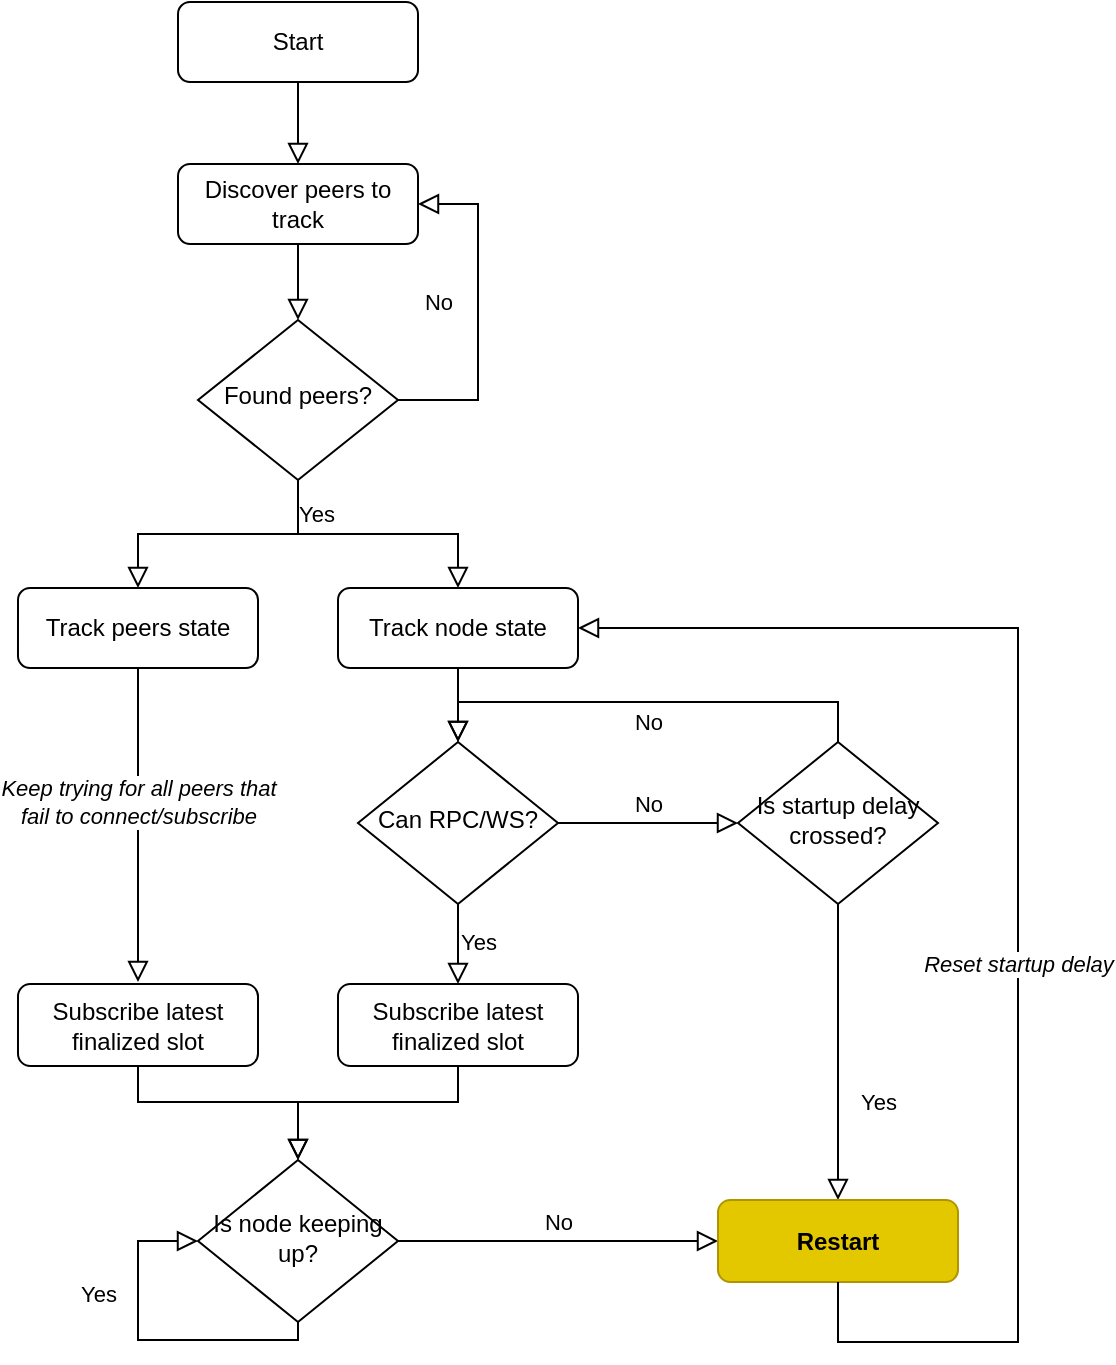 <mxfile pages="2">
    <diagram id="C5RBs43oDa-KdzZeNtuy" name="Main">
        <mxGraphModel dx="812" dy="1190" grid="1" gridSize="10" guides="1" tooltips="1" connect="1" arrows="1" fold="1" page="1" pageScale="1" pageWidth="827" pageHeight="1169" background="none" math="0" shadow="0">
            <root>
                <mxCell id="WIyWlLk6GJQsqaUBKTNV-0"/>
                <mxCell id="WIyWlLk6GJQsqaUBKTNV-1" parent="WIyWlLk6GJQsqaUBKTNV-0"/>
                <mxCell id="WIyWlLk6GJQsqaUBKTNV-2" value="" style="rounded=0;html=1;jettySize=auto;orthogonalLoop=1;fontSize=11;endArrow=block;endFill=0;endSize=8;strokeWidth=1;shadow=0;labelBackgroundColor=none;edgeStyle=orthogonalEdgeStyle;entryX=0.5;entryY=0;entryDx=0;entryDy=0;" parent="WIyWlLk6GJQsqaUBKTNV-1" source="WIyWlLk6GJQsqaUBKTNV-3" target="fMeVk2godiWAT-2JcNMw-3" edge="1">
                    <mxGeometry relative="1" as="geometry"/>
                </mxCell>
                <mxCell id="WIyWlLk6GJQsqaUBKTNV-3" value="Start" style="rounded=1;whiteSpace=wrap;html=1;fontSize=12;glass=0;strokeWidth=1;shadow=0;" parent="WIyWlLk6GJQsqaUBKTNV-1" vertex="1">
                    <mxGeometry x="120" y="40" width="120" height="40" as="geometry"/>
                </mxCell>
                <mxCell id="WIyWlLk6GJQsqaUBKTNV-4" value="" style="rounded=0;html=1;jettySize=auto;orthogonalLoop=1;fontSize=11;endArrow=block;endFill=0;endSize=8;strokeWidth=1;shadow=0;labelBackgroundColor=none;edgeStyle=orthogonalEdgeStyle;entryX=0.5;entryY=0;entryDx=0;entryDy=0;" parent="WIyWlLk6GJQsqaUBKTNV-1" source="WIyWlLk6GJQsqaUBKTNV-6" target="fMeVk2godiWAT-2JcNMw-4" edge="1">
                    <mxGeometry x="-0.463" y="10" relative="1" as="geometry">
                        <mxPoint as="offset"/>
                    </mxGeometry>
                </mxCell>
                <mxCell id="WIyWlLk6GJQsqaUBKTNV-5" value="No" style="edgeStyle=orthogonalEdgeStyle;rounded=0;html=1;jettySize=auto;orthogonalLoop=1;fontSize=11;endArrow=block;endFill=0;endSize=8;strokeWidth=1;shadow=0;labelBackgroundColor=none;exitX=1;exitY=0.5;exitDx=0;exitDy=0;" parent="WIyWlLk6GJQsqaUBKTNV-1" source="WIyWlLk6GJQsqaUBKTNV-6" edge="1">
                    <mxGeometry x="0.059" y="20" relative="1" as="geometry">
                        <mxPoint as="offset"/>
                        <mxPoint x="240" y="141" as="targetPoint"/>
                        <Array as="points">
                            <mxPoint x="270" y="239"/>
                            <mxPoint x="270" y="141"/>
                        </Array>
                    </mxGeometry>
                </mxCell>
                <mxCell id="WIyWlLk6GJQsqaUBKTNV-6" value="Found peers?" style="rhombus;whiteSpace=wrap;html=1;shadow=0;fontFamily=Helvetica;fontSize=12;align=center;strokeWidth=1;spacing=6;spacingTop=-4;" parent="WIyWlLk6GJQsqaUBKTNV-1" vertex="1">
                    <mxGeometry x="130" y="199" width="100" height="80" as="geometry"/>
                </mxCell>
                <mxCell id="WIyWlLk6GJQsqaUBKTNV-8" value="Yes" style="rounded=0;html=1;jettySize=auto;orthogonalLoop=1;fontSize=11;endArrow=block;endFill=0;endSize=8;strokeWidth=1;shadow=0;labelBackgroundColor=none;edgeStyle=orthogonalEdgeStyle;entryX=0;entryY=0.5;entryDx=0;entryDy=0;exitX=0.5;exitY=1;exitDx=0;exitDy=0;" parent="WIyWlLk6GJQsqaUBKTNV-1" source="WIyWlLk6GJQsqaUBKTNV-10" target="WIyWlLk6GJQsqaUBKTNV-10" edge="1">
                    <mxGeometry x="0.333" y="20" relative="1" as="geometry">
                        <mxPoint as="offset"/>
                        <Array as="points">
                            <mxPoint x="180" y="709"/>
                            <mxPoint x="100" y="709"/>
                            <mxPoint x="100" y="660"/>
                        </Array>
                    </mxGeometry>
                </mxCell>
                <mxCell id="WIyWlLk6GJQsqaUBKTNV-9" value="No" style="edgeStyle=orthogonalEdgeStyle;rounded=0;html=1;jettySize=auto;orthogonalLoop=1;fontSize=11;endArrow=block;endFill=0;endSize=8;strokeWidth=1;shadow=0;labelBackgroundColor=none;entryX=0;entryY=0.5;entryDx=0;entryDy=0;" parent="WIyWlLk6GJQsqaUBKTNV-1" source="WIyWlLk6GJQsqaUBKTNV-10" target="fMeVk2godiWAT-2JcNMw-15" edge="1">
                    <mxGeometry y="10" relative="1" as="geometry">
                        <mxPoint as="offset"/>
                        <mxPoint x="240" y="646.5" as="targetPoint"/>
                    </mxGeometry>
                </mxCell>
                <mxCell id="WIyWlLk6GJQsqaUBKTNV-10" value="Is node keeping up?" style="rhombus;whiteSpace=wrap;html=1;shadow=0;fontFamily=Helvetica;fontSize=12;align=center;strokeWidth=1;spacing=6;spacingTop=-4;" parent="WIyWlLk6GJQsqaUBKTNV-1" vertex="1">
                    <mxGeometry x="130" y="619" width="100" height="81" as="geometry"/>
                </mxCell>
                <mxCell id="WIyWlLk6GJQsqaUBKTNV-11" value="Subscribe latest finalized slot" style="rounded=1;whiteSpace=wrap;html=1;fontSize=12;glass=0;strokeWidth=1;shadow=0;" parent="WIyWlLk6GJQsqaUBKTNV-1" vertex="1">
                    <mxGeometry x="200" y="531" width="120" height="41" as="geometry"/>
                </mxCell>
                <mxCell id="fMeVk2godiWAT-2JcNMw-2" value="" style="rounded=0;html=1;jettySize=auto;orthogonalLoop=1;fontSize=11;endArrow=block;endFill=0;endSize=8;strokeWidth=1;shadow=0;labelBackgroundColor=none;edgeStyle=orthogonalEdgeStyle;entryX=0.5;entryY=0;entryDx=0;entryDy=0;exitX=0.5;exitY=1;exitDx=0;exitDy=0;" parent="WIyWlLk6GJQsqaUBKTNV-1" source="fMeVk2godiWAT-2JcNMw-3" target="WIyWlLk6GJQsqaUBKTNV-6" edge="1">
                    <mxGeometry relative="1" as="geometry">
                        <mxPoint x="199" y="140" as="targetPoint"/>
                        <Array as="points"/>
                    </mxGeometry>
                </mxCell>
                <mxCell id="fMeVk2godiWAT-2JcNMw-3" value="Discover peers to track" style="rounded=1;whiteSpace=wrap;html=1;fontSize=12;glass=0;strokeWidth=1;shadow=0;" parent="WIyWlLk6GJQsqaUBKTNV-1" vertex="1">
                    <mxGeometry x="120" y="121" width="120" height="40" as="geometry"/>
                </mxCell>
                <mxCell id="fMeVk2godiWAT-2JcNMw-4" value="Track peers state" style="rounded=1;whiteSpace=wrap;html=1;fontSize=12;glass=0;strokeWidth=1;shadow=0;" parent="WIyWlLk6GJQsqaUBKTNV-1" vertex="1">
                    <mxGeometry x="40" y="333" width="120" height="40" as="geometry"/>
                </mxCell>
                <mxCell id="fMeVk2godiWAT-2JcNMw-5" value="Track node state" style="rounded=1;whiteSpace=wrap;html=1;fontSize=12;glass=0;strokeWidth=1;shadow=0;" parent="WIyWlLk6GJQsqaUBKTNV-1" vertex="1">
                    <mxGeometry x="200" y="333" width="120" height="40" as="geometry"/>
                </mxCell>
                <mxCell id="fMeVk2godiWAT-2JcNMw-6" value="Yes" style="rounded=0;html=1;jettySize=auto;orthogonalLoop=1;fontSize=11;endArrow=block;endFill=0;endSize=8;strokeWidth=1;shadow=0;labelBackgroundColor=none;edgeStyle=orthogonalEdgeStyle;exitX=0.5;exitY=1;exitDx=0;exitDy=0;" parent="WIyWlLk6GJQsqaUBKTNV-1" source="WIyWlLk6GJQsqaUBKTNV-6" target="fMeVk2godiWAT-2JcNMw-5" edge="1">
                    <mxGeometry x="-0.463" y="10" relative="1" as="geometry">
                        <mxPoint as="offset"/>
                        <mxPoint x="190" y="289" as="sourcePoint"/>
                        <mxPoint x="110" y="330" as="targetPoint"/>
                    </mxGeometry>
                </mxCell>
                <mxCell id="fMeVk2godiWAT-2JcNMw-8" value="Yes" style="rounded=0;html=1;jettySize=auto;orthogonalLoop=1;fontSize=11;endArrow=block;endFill=0;endSize=8;strokeWidth=1;shadow=0;labelBackgroundColor=none;edgeStyle=orthogonalEdgeStyle;entryX=0.5;entryY=0;entryDx=0;entryDy=0;" parent="WIyWlLk6GJQsqaUBKTNV-1" source="fMeVk2godiWAT-2JcNMw-10" target="WIyWlLk6GJQsqaUBKTNV-11" edge="1">
                    <mxGeometry x="-0.05" y="10" relative="1" as="geometry">
                        <mxPoint as="offset"/>
                        <mxPoint x="260" y="540" as="targetPoint"/>
                        <Array as="points"/>
                    </mxGeometry>
                </mxCell>
                <mxCell id="fMeVk2godiWAT-2JcNMw-9" value="No" style="edgeStyle=orthogonalEdgeStyle;rounded=0;html=1;jettySize=auto;orthogonalLoop=1;fontSize=11;endArrow=block;endFill=0;endSize=8;strokeWidth=1;shadow=0;labelBackgroundColor=none;entryX=0;entryY=0.5;entryDx=0;entryDy=0;" parent="WIyWlLk6GJQsqaUBKTNV-1" source="fMeVk2godiWAT-2JcNMw-10" target="fMeVk2godiWAT-2JcNMw-13" edge="1">
                    <mxGeometry y="10" relative="1" as="geometry">
                        <mxPoint as="offset"/>
                        <mxPoint x="360" y="441" as="targetPoint"/>
                    </mxGeometry>
                </mxCell>
                <mxCell id="fMeVk2godiWAT-2JcNMw-10" value="Can RPC/WS?" style="rhombus;whiteSpace=wrap;html=1;shadow=0;fontFamily=Helvetica;fontSize=12;align=center;strokeWidth=1;spacing=6;spacingTop=-4;" parent="WIyWlLk6GJQsqaUBKTNV-1" vertex="1">
                    <mxGeometry x="210" y="410" width="100" height="81" as="geometry"/>
                </mxCell>
                <mxCell id="fMeVk2godiWAT-2JcNMw-11" value="Yes" style="rounded=0;html=1;jettySize=auto;orthogonalLoop=1;fontSize=11;endArrow=block;endFill=0;endSize=8;strokeWidth=1;shadow=0;labelBackgroundColor=none;edgeStyle=orthogonalEdgeStyle;exitX=0.5;exitY=1;exitDx=0;exitDy=0;entryX=0.5;entryY=0;entryDx=0;entryDy=0;" parent="WIyWlLk6GJQsqaUBKTNV-1" source="fMeVk2godiWAT-2JcNMw-13" target="fMeVk2godiWAT-2JcNMw-15" edge="1">
                    <mxGeometry x="0.333" y="20" relative="1" as="geometry">
                        <mxPoint as="offset"/>
                        <mxPoint x="380" y="540" as="targetPoint"/>
                    </mxGeometry>
                </mxCell>
                <mxCell id="fMeVk2godiWAT-2JcNMw-12" value="No" style="edgeStyle=orthogonalEdgeStyle;rounded=0;html=1;jettySize=auto;orthogonalLoop=1;fontSize=11;endArrow=block;endFill=0;endSize=8;strokeWidth=1;shadow=0;labelBackgroundColor=none;entryX=0.5;entryY=0;entryDx=0;entryDy=0;exitX=0.5;exitY=0;exitDx=0;exitDy=0;" parent="WIyWlLk6GJQsqaUBKTNV-1" source="fMeVk2godiWAT-2JcNMw-13" target="fMeVk2godiWAT-2JcNMw-10" edge="1">
                    <mxGeometry y="10" relative="1" as="geometry">
                        <mxPoint as="offset"/>
                        <mxPoint x="510" y="440.5" as="targetPoint"/>
                        <Array as="points">
                            <mxPoint x="450" y="390"/>
                            <mxPoint x="260" y="390"/>
                        </Array>
                    </mxGeometry>
                </mxCell>
                <mxCell id="fMeVk2godiWAT-2JcNMw-13" value="Is startup delay crossed?" style="rhombus;whiteSpace=wrap;html=1;shadow=0;fontFamily=Helvetica;fontSize=12;align=center;strokeWidth=1;spacing=6;spacingTop=-4;" parent="WIyWlLk6GJQsqaUBKTNV-1" vertex="1">
                    <mxGeometry x="400" y="410" width="100" height="81" as="geometry"/>
                </mxCell>
                <mxCell id="fMeVk2godiWAT-2JcNMw-14" value="" style="rounded=0;html=1;jettySize=auto;orthogonalLoop=1;fontSize=11;endArrow=block;endFill=0;endSize=8;strokeWidth=1;shadow=0;labelBackgroundColor=none;edgeStyle=orthogonalEdgeStyle;exitX=0.5;exitY=1;exitDx=0;exitDy=0;entryX=0.5;entryY=0;entryDx=0;entryDy=0;" parent="WIyWlLk6GJQsqaUBKTNV-1" source="fMeVk2godiWAT-2JcNMw-5" target="fMeVk2godiWAT-2JcNMw-10" edge="1">
                    <mxGeometry x="0.333" y="20" relative="1" as="geometry">
                        <mxPoint as="offset"/>
                        <mxPoint x="270" y="550" as="targetPoint"/>
                        <mxPoint x="270" y="491" as="sourcePoint"/>
                    </mxGeometry>
                </mxCell>
                <mxCell id="fMeVk2godiWAT-2JcNMw-15" value="&lt;b&gt;Restart&lt;/b&gt;" style="rounded=1;whiteSpace=wrap;html=1;fontSize=12;glass=0;strokeWidth=1;shadow=0;fillColor=#e3c800;fontColor=#000000;strokeColor=#B09500;" parent="WIyWlLk6GJQsqaUBKTNV-1" vertex="1">
                    <mxGeometry x="390" y="639" width="120" height="41" as="geometry"/>
                </mxCell>
                <mxCell id="fMeVk2godiWAT-2JcNMw-19" style="edgeStyle=orthogonalEdgeStyle;rounded=0;orthogonalLoop=1;jettySize=auto;html=1;exitX=0.5;exitY=1;exitDx=0;exitDy=0;entryX=0.5;entryY=0;entryDx=0;entryDy=0;endSize=8;endArrow=block;endFill=0;" parent="WIyWlLk6GJQsqaUBKTNV-1" source="fMeVk2godiWAT-2JcNMw-16" target="WIyWlLk6GJQsqaUBKTNV-10" edge="1">
                    <mxGeometry relative="1" as="geometry">
                        <Array as="points">
                            <mxPoint x="100" y="590"/>
                            <mxPoint x="180" y="590"/>
                        </Array>
                    </mxGeometry>
                </mxCell>
                <mxCell id="fMeVk2godiWAT-2JcNMw-16" value="Subscribe latest finalized slot" style="rounded=1;whiteSpace=wrap;html=1;fontSize=12;glass=0;strokeWidth=1;shadow=0;" parent="WIyWlLk6GJQsqaUBKTNV-1" vertex="1">
                    <mxGeometry x="40" y="531" width="120" height="41" as="geometry"/>
                </mxCell>
                <mxCell id="fMeVk2godiWAT-2JcNMw-17" value="" style="rounded=0;html=1;jettySize=auto;orthogonalLoop=1;fontSize=11;endArrow=block;endFill=0;endSize=8;strokeWidth=1;shadow=0;labelBackgroundColor=none;edgeStyle=orthogonalEdgeStyle;exitX=0.5;exitY=1;exitDx=0;exitDy=0;" parent="WIyWlLk6GJQsqaUBKTNV-1" source="fMeVk2godiWAT-2JcNMw-4" edge="1">
                    <mxGeometry relative="1" as="geometry">
                        <mxPoint x="100" y="530" as="targetPoint"/>
                        <mxPoint x="190" y="131" as="sourcePoint"/>
                        <Array as="points">
                            <mxPoint x="100" y="460"/>
                            <mxPoint x="100" y="460"/>
                        </Array>
                    </mxGeometry>
                </mxCell>
                <mxCell id="fMeVk2godiWAT-2JcNMw-23" value="&lt;i&gt;Keep trying for all peers that&lt;br&gt;fail to connect/subscribe&lt;/i&gt;" style="edgeLabel;html=1;align=center;verticalAlign=middle;resizable=0;points=[];" parent="fMeVk2godiWAT-2JcNMw-17" vertex="1" connectable="0">
                    <mxGeometry x="-0.151" relative="1" as="geometry">
                        <mxPoint as="offset"/>
                    </mxGeometry>
                </mxCell>
                <mxCell id="fMeVk2godiWAT-2JcNMw-20" style="edgeStyle=orthogonalEdgeStyle;rounded=0;orthogonalLoop=1;jettySize=auto;html=1;exitX=0.5;exitY=1;exitDx=0;exitDy=0;entryX=0.5;entryY=0;entryDx=0;entryDy=0;endSize=8;endArrow=block;endFill=0;" parent="WIyWlLk6GJQsqaUBKTNV-1" source="WIyWlLk6GJQsqaUBKTNV-11" target="WIyWlLk6GJQsqaUBKTNV-10" edge="1">
                    <mxGeometry relative="1" as="geometry">
                        <mxPoint x="110" y="582" as="sourcePoint"/>
                        <mxPoint x="210" y="620" as="targetPoint"/>
                        <Array as="points">
                            <mxPoint x="260" y="590"/>
                            <mxPoint x="180" y="590"/>
                        </Array>
                    </mxGeometry>
                </mxCell>
                <mxCell id="fMeVk2godiWAT-2JcNMw-21" value="" style="endArrow=block;html=1;rounded=0;exitX=0.5;exitY=1;exitDx=0;exitDy=0;entryX=1;entryY=0.5;entryDx=0;entryDy=0;endFill=0;startSize=6;endSize=8;" parent="WIyWlLk6GJQsqaUBKTNV-1" source="fMeVk2godiWAT-2JcNMw-15" target="fMeVk2godiWAT-2JcNMw-5" edge="1">
                    <mxGeometry width="50" height="50" relative="1" as="geometry">
                        <mxPoint x="350" y="610" as="sourcePoint"/>
                        <mxPoint x="400" y="560" as="targetPoint"/>
                        <Array as="points">
                            <mxPoint x="450" y="710"/>
                            <mxPoint x="540" y="710"/>
                            <mxPoint x="540" y="353"/>
                        </Array>
                    </mxGeometry>
                </mxCell>
                <mxCell id="fMeVk2godiWAT-2JcNMw-22" value="&lt;i&gt;Reset startup delay&lt;/i&gt;" style="edgeLabel;html=1;align=center;verticalAlign=middle;resizable=0;points=[];" parent="fMeVk2godiWAT-2JcNMw-21" vertex="1" connectable="0">
                    <mxGeometry x="-0.113" relative="1" as="geometry">
                        <mxPoint as="offset"/>
                    </mxGeometry>
                </mxCell>
            </root>
        </mxGraphModel>
    </diagram>
    <diagram name="Healthz" id="QwPcyN4C7zsSGXoC4Oey">
        <mxGraphModel dx="812" dy="1190" grid="1" gridSize="10" guides="1" tooltips="1" connect="1" arrows="1" fold="1" page="1" pageScale="1" pageWidth="827" pageHeight="1169" math="0" shadow="0">
            <root>
                <mxCell id="smcJy94zDKzggMPAzlKb-0"/>
                <mxCell id="smcJy94zDKzggMPAzlKb-1" parent="smcJy94zDKzggMPAzlKb-0"/>
                <mxCell id="smcJy94zDKzggMPAzlKb-3" value="Start" style="rounded=1;whiteSpace=wrap;html=1;fontSize=12;glass=0;strokeWidth=1;shadow=0;" parent="smcJy94zDKzggMPAzlKb-1" vertex="1">
                    <mxGeometry x="120" y="40" width="120" height="40" as="geometry"/>
                </mxCell>
                <mxCell id="smcJy94zDKzggMPAzlKb-4" value="" style="rounded=0;html=1;jettySize=auto;orthogonalLoop=1;fontSize=11;endArrow=block;endFill=0;endSize=8;strokeWidth=1;shadow=0;labelBackgroundColor=none;edgeStyle=orthogonalEdgeStyle;entryX=0.5;entryY=0;entryDx=0;entryDy=0;" parent="smcJy94zDKzggMPAzlKb-1" source="smcJy94zDKzggMPAzlKb-6" target="smcJy94zDKzggMPAzlKb-13" edge="1">
                    <mxGeometry x="-0.463" y="10" relative="1" as="geometry">
                        <mxPoint as="offset"/>
                    </mxGeometry>
                </mxCell>
                <mxCell id="smcJy94zDKzggMPAzlKb-5" value="No" style="edgeStyle=orthogonalEdgeStyle;rounded=0;html=1;jettySize=auto;orthogonalLoop=1;fontSize=11;endArrow=block;endFill=0;endSize=8;strokeWidth=1;shadow=0;labelBackgroundColor=none;exitX=1;exitY=0.5;exitDx=0;exitDy=0;" parent="smcJy94zDKzggMPAzlKb-1" source="smcJy94zDKzggMPAzlKb-6" edge="1">
                    <mxGeometry x="0.059" y="20" relative="1" as="geometry">
                        <mxPoint as="offset"/>
                        <mxPoint x="240" y="141" as="targetPoint"/>
                        <Array as="points">
                            <mxPoint x="270" y="239"/>
                            <mxPoint x="270" y="141"/>
                        </Array>
                    </mxGeometry>
                </mxCell>
                <mxCell id="smcJy94zDKzggMPAzlKb-6" value="Found peers?" style="rhombus;whiteSpace=wrap;html=1;shadow=0;fontFamily=Helvetica;fontSize=12;align=center;strokeWidth=1;spacing=6;spacingTop=-4;" parent="smcJy94zDKzggMPAzlKb-1" vertex="1">
                    <mxGeometry x="130" y="199" width="100" height="80" as="geometry"/>
                </mxCell>
                <mxCell id="smcJy94zDKzggMPAzlKb-7" value="Yes" style="rounded=0;html=1;jettySize=auto;orthogonalLoop=1;fontSize=11;endArrow=block;endFill=0;endSize=8;strokeWidth=1;shadow=0;labelBackgroundColor=none;edgeStyle=orthogonalEdgeStyle;entryX=0;entryY=0.5;entryDx=0;entryDy=0;exitX=0.5;exitY=1;exitDx=0;exitDy=0;" parent="smcJy94zDKzggMPAzlKb-1" source="smcJy94zDKzggMPAzlKb-9" target="smcJy94zDKzggMPAzlKb-9" edge="1">
                    <mxGeometry x="-0.79" y="-20" relative="1" as="geometry">
                        <mxPoint x="20" y="20" as="offset"/>
                        <Array as="points">
                            <mxPoint x="180" y="720"/>
                            <mxPoint x="100" y="720"/>
                            <mxPoint x="100" y="660"/>
                        </Array>
                    </mxGeometry>
                </mxCell>
                <mxCell id="smcJy94zDKzggMPAzlKb-8" value="No" style="edgeStyle=orthogonalEdgeStyle;rounded=0;html=1;jettySize=auto;orthogonalLoop=1;fontSize=11;endArrow=block;endFill=0;endSize=8;strokeWidth=1;shadow=0;labelBackgroundColor=none;entryX=0;entryY=0.5;entryDx=0;entryDy=0;" parent="smcJy94zDKzggMPAzlKb-1" source="smcJy94zDKzggMPAzlKb-9" target="smcJy94zDKzggMPAzlKb-23" edge="1">
                    <mxGeometry x="-0.07" y="20" relative="1" as="geometry">
                        <mxPoint y="1" as="offset"/>
                        <mxPoint x="240" y="646.5" as="targetPoint"/>
                    </mxGeometry>
                </mxCell>
                <mxCell id="smcJy94zDKzggMPAzlKb-9" value="Is node keeping up?" style="rhombus;whiteSpace=wrap;html=1;shadow=0;fontFamily=Helvetica;fontSize=12;align=center;strokeWidth=1;spacing=6;spacingTop=-4;" parent="smcJy94zDKzggMPAzlKb-1" vertex="1">
                    <mxGeometry x="130" y="619" width="100" height="81" as="geometry"/>
                </mxCell>
                <mxCell id="smcJy94zDKzggMPAzlKb-10" value="Subscribe latest finalized slot" style="rounded=1;whiteSpace=wrap;html=1;fontSize=12;glass=0;strokeWidth=1;shadow=0;" parent="smcJy94zDKzggMPAzlKb-1" vertex="1">
                    <mxGeometry x="200" y="531" width="120" height="41" as="geometry"/>
                </mxCell>
                <mxCell id="smcJy94zDKzggMPAzlKb-11" value="" style="rounded=0;html=1;jettySize=auto;orthogonalLoop=1;fontSize=11;endArrow=block;endFill=0;endSize=8;strokeWidth=1;shadow=0;labelBackgroundColor=none;edgeStyle=orthogonalEdgeStyle;entryX=0.5;entryY=0;entryDx=0;entryDy=0;exitX=0.5;exitY=1;exitDx=0;exitDy=0;" parent="smcJy94zDKzggMPAzlKb-1" source="smcJy94zDKzggMPAzlKb-12" target="smcJy94zDKzggMPAzlKb-6" edge="1">
                    <mxGeometry relative="1" as="geometry">
                        <mxPoint x="199" y="140" as="targetPoint"/>
                        <Array as="points"/>
                    </mxGeometry>
                </mxCell>
                <mxCell id="smcJy94zDKzggMPAzlKb-12" value="Discover peers to track" style="rounded=1;whiteSpace=wrap;html=1;fontSize=12;glass=0;strokeWidth=1;shadow=0;" parent="smcJy94zDKzggMPAzlKb-1" vertex="1">
                    <mxGeometry x="120" y="121" width="120" height="40" as="geometry"/>
                </mxCell>
                <mxCell id="smcJy94zDKzggMPAzlKb-13" value="Track peers state" style="rounded=1;whiteSpace=wrap;html=1;fontSize=12;glass=0;strokeWidth=1;shadow=0;" parent="smcJy94zDKzggMPAzlKb-1" vertex="1">
                    <mxGeometry x="40" y="333" width="120" height="40" as="geometry"/>
                </mxCell>
                <mxCell id="smcJy94zDKzggMPAzlKb-14" value="Track node state" style="rounded=1;whiteSpace=wrap;html=1;fontSize=12;glass=0;strokeWidth=1;shadow=0;" parent="smcJy94zDKzggMPAzlKb-1" vertex="1">
                    <mxGeometry x="200" y="333" width="120" height="40" as="geometry"/>
                </mxCell>
                <mxCell id="smcJy94zDKzggMPAzlKb-15" value="Yes" style="rounded=0;html=1;jettySize=auto;orthogonalLoop=1;fontSize=11;endArrow=block;endFill=0;endSize=8;strokeWidth=1;shadow=0;labelBackgroundColor=none;edgeStyle=orthogonalEdgeStyle;exitX=0.5;exitY=1;exitDx=0;exitDy=0;" parent="smcJy94zDKzggMPAzlKb-1" source="smcJy94zDKzggMPAzlKb-6" target="smcJy94zDKzggMPAzlKb-14" edge="1">
                    <mxGeometry x="-0.298" y="16" relative="1" as="geometry">
                        <mxPoint as="offset"/>
                        <mxPoint x="190" y="289" as="sourcePoint"/>
                        <mxPoint x="110" y="330" as="targetPoint"/>
                    </mxGeometry>
                </mxCell>
                <mxCell id="smcJy94zDKzggMPAzlKb-16" value="Yes" style="rounded=0;html=1;jettySize=auto;orthogonalLoop=1;fontSize=11;endArrow=block;endFill=0;endSize=8;strokeWidth=1;shadow=0;labelBackgroundColor=none;edgeStyle=orthogonalEdgeStyle;entryX=0.5;entryY=0;entryDx=0;entryDy=0;" parent="smcJy94zDKzggMPAzlKb-1" source="smcJy94zDKzggMPAzlKb-18" target="smcJy94zDKzggMPAzlKb-10" edge="1">
                    <mxGeometry x="-0.05" y="20" relative="1" as="geometry">
                        <mxPoint as="offset"/>
                        <mxPoint x="260" y="540" as="targetPoint"/>
                        <Array as="points"/>
                    </mxGeometry>
                </mxCell>
                <mxCell id="smcJy94zDKzggMPAzlKb-18" value="Can RPC/WS?" style="rhombus;whiteSpace=wrap;html=1;shadow=0;fontFamily=Helvetica;fontSize=12;align=center;strokeWidth=1;spacing=6;spacingTop=-4;" parent="smcJy94zDKzggMPAzlKb-1" vertex="1">
                    <mxGeometry x="210" y="410" width="100" height="81" as="geometry"/>
                </mxCell>
                <mxCell id="smcJy94zDKzggMPAzlKb-22" value="" style="rounded=0;html=1;jettySize=auto;orthogonalLoop=1;fontSize=11;endArrow=block;endFill=0;endSize=8;strokeWidth=1;shadow=0;labelBackgroundColor=none;edgeStyle=orthogonalEdgeStyle;exitX=0.5;exitY=1;exitDx=0;exitDy=0;entryX=0.5;entryY=0;entryDx=0;entryDy=0;" parent="smcJy94zDKzggMPAzlKb-1" source="smcJy94zDKzggMPAzlKb-14" target="smcJy94zDKzggMPAzlKb-18" edge="1">
                    <mxGeometry x="0.333" y="20" relative="1" as="geometry">
                        <mxPoint as="offset"/>
                        <mxPoint x="270" y="550" as="targetPoint"/>
                        <mxPoint x="270" y="491" as="sourcePoint"/>
                    </mxGeometry>
                </mxCell>
                <mxCell id="smcJy94zDKzggMPAzlKb-23" value="&lt;b&gt;Unhealthy&lt;/b&gt;" style="rounded=1;whiteSpace=wrap;html=1;fontSize=12;glass=0;strokeWidth=1;shadow=0;fillColor=#e51400;fontColor=#ffffff;strokeColor=#B20000;" parent="smcJy94zDKzggMPAzlKb-1" vertex="1">
                    <mxGeometry x="359" y="639" width="120" height="41" as="geometry"/>
                </mxCell>
                <mxCell id="smcJy94zDKzggMPAzlKb-24" style="edgeStyle=orthogonalEdgeStyle;rounded=0;orthogonalLoop=1;jettySize=auto;html=1;exitX=0.5;exitY=1;exitDx=0;exitDy=0;entryX=0.5;entryY=0;entryDx=0;entryDy=0;endSize=8;endArrow=block;endFill=0;" parent="smcJy94zDKzggMPAzlKb-1" source="smcJy94zDKzggMPAzlKb-25" target="smcJy94zDKzggMPAzlKb-9" edge="1">
                    <mxGeometry relative="1" as="geometry">
                        <Array as="points">
                            <mxPoint x="100" y="590"/>
                            <mxPoint x="180" y="590"/>
                        </Array>
                    </mxGeometry>
                </mxCell>
                <mxCell id="smcJy94zDKzggMPAzlKb-25" value="Subscribe latest finalized slot" style="rounded=1;whiteSpace=wrap;html=1;fontSize=12;glass=0;strokeWidth=1;shadow=0;" parent="smcJy94zDKzggMPAzlKb-1" vertex="1">
                    <mxGeometry x="40" y="531" width="120" height="41" as="geometry"/>
                </mxCell>
                <mxCell id="smcJy94zDKzggMPAzlKb-26" value="" style="rounded=0;html=1;jettySize=auto;orthogonalLoop=1;fontSize=11;endArrow=block;endFill=0;endSize=8;strokeWidth=1;shadow=0;labelBackgroundColor=none;edgeStyle=orthogonalEdgeStyle;exitX=0.5;exitY=1;exitDx=0;exitDy=0;" parent="smcJy94zDKzggMPAzlKb-1" source="smcJy94zDKzggMPAzlKb-13" edge="1">
                    <mxGeometry relative="1" as="geometry">
                        <mxPoint x="100" y="530" as="targetPoint"/>
                        <mxPoint x="190" y="131" as="sourcePoint"/>
                        <Array as="points">
                            <mxPoint x="100" y="460"/>
                            <mxPoint x="100" y="460"/>
                        </Array>
                    </mxGeometry>
                </mxCell>
                <mxCell id="smcJy94zDKzggMPAzlKb-27" value="&lt;i&gt;Keep trying for all peers that&lt;br&gt;fail to connect/subscribe&lt;/i&gt;" style="edgeLabel;html=1;align=center;verticalAlign=middle;resizable=0;points=[];" parent="smcJy94zDKzggMPAzlKb-26" vertex="1" connectable="0">
                    <mxGeometry x="-0.151" relative="1" as="geometry">
                        <mxPoint as="offset"/>
                    </mxGeometry>
                </mxCell>
                <mxCell id="smcJy94zDKzggMPAzlKb-28" style="edgeStyle=orthogonalEdgeStyle;rounded=0;orthogonalLoop=1;jettySize=auto;html=1;exitX=0.5;exitY=1;exitDx=0;exitDy=0;entryX=0.5;entryY=0;entryDx=0;entryDy=0;endArrow=block;endFill=0;endSize=8;" parent="smcJy94zDKzggMPAzlKb-1" source="smcJy94zDKzggMPAzlKb-10" target="smcJy94zDKzggMPAzlKb-9" edge="1">
                    <mxGeometry relative="1" as="geometry">
                        <mxPoint x="110" y="582" as="sourcePoint"/>
                        <mxPoint x="210" y="620" as="targetPoint"/>
                        <Array as="points">
                            <mxPoint x="260" y="590"/>
                            <mxPoint x="180" y="590"/>
                        </Array>
                    </mxGeometry>
                </mxCell>
                <mxCell id="De73M-PmRHh5XfW3z1gS-0" value="&lt;b&gt;Healthy&lt;/b&gt;" style="rounded=1;whiteSpace=wrap;html=1;fontSize=12;glass=0;strokeWidth=1;shadow=0;fillColor=#008a00;fontColor=#ffffff;strokeColor=#005700;" parent="smcJy94zDKzggMPAzlKb-1" vertex="1">
                    <mxGeometry x="120" y="750" width="120" height="41" as="geometry"/>
                </mxCell>
                <mxCell id="_KCIgCdmwgNXbq61CXus-0" value="Eventually, the main loop will restart" style="shape=callout;whiteSpace=wrap;html=1;perimeter=calloutPerimeter;dashed=1;fillColor=#e3c800;fontColor=#000000;strokeColor=#B09500;opacity=70;" parent="smcJy94zDKzggMPAzlKb-1" vertex="1">
                    <mxGeometry x="401" y="572" width="120" height="80" as="geometry"/>
                </mxCell>
                <mxCell id="De73M-PmRHh5XfW3z1gS-2" value="" style="endArrow=block;html=1;exitX=0.5;exitY=1;exitDx=0;exitDy=0;entryX=0.5;entryY=0;entryDx=0;entryDy=0;endFill=0;rounded=0;endSize=8;" parent="smcJy94zDKzggMPAzlKb-1" source="smcJy94zDKzggMPAzlKb-9" target="De73M-PmRHh5XfW3z1gS-0" edge="1">
                    <mxGeometry width="50" height="50" relative="1" as="geometry">
                        <mxPoint x="390" y="630" as="sourcePoint"/>
                        <mxPoint x="440" y="580" as="targetPoint"/>
                    </mxGeometry>
                </mxCell>
                <mxCell id="_KCIgCdmwgNXbq61CXus-1" value="Serve &lt;b&gt;/healthz&lt;/b&gt; endpoint" style="rounded=1;whiteSpace=wrap;html=1;fontSize=12;glass=0;strokeWidth=1;shadow=0;" parent="smcJy94zDKzggMPAzlKb-1" vertex="1">
                    <mxGeometry x="400" y="120" width="120" height="41" as="geometry"/>
                </mxCell>
                <mxCell id="_KCIgCdmwgNXbq61CXus-2" value="" style="rounded=0;html=1;jettySize=auto;orthogonalLoop=1;fontSize=11;endArrow=block;endFill=0;endSize=8;strokeWidth=1;shadow=0;labelBackgroundColor=none;edgeStyle=orthogonalEdgeStyle;entryX=0.5;entryY=0;entryDx=0;entryDy=0;exitX=0.75;exitY=1;exitDx=0;exitDy=0;" parent="smcJy94zDKzggMPAzlKb-1" source="smcJy94zDKzggMPAzlKb-3" target="_KCIgCdmwgNXbq61CXus-1" edge="1">
                    <mxGeometry relative="1" as="geometry">
                        <mxPoint x="190" y="90" as="sourcePoint"/>
                        <mxPoint x="190" y="131" as="targetPoint"/>
                    </mxGeometry>
                </mxCell>
                <mxCell id="khTaqoJNU1CLjO2bZ_RS-0" value="" style="edgeStyle=orthogonalEdgeStyle;rounded=0;html=1;jettySize=auto;orthogonalLoop=1;fontSize=11;endArrow=block;endFill=0;endSize=8;strokeWidth=1;shadow=0;labelBackgroundColor=none;entryX=1;entryY=0;entryDx=0;entryDy=0;exitX=0.5;exitY=0;exitDx=0;exitDy=0;exitPerimeter=0;dashed=1;" parent="smcJy94zDKzggMPAzlKb-1" source="_KCIgCdmwgNXbq61CXus-0" target="smcJy94zDKzggMPAzlKb-18" edge="1">
                    <mxGeometry x="-0.07" y="20" relative="1" as="geometry">
                        <mxPoint y="1" as="offset"/>
                        <mxPoint x="369" y="669.5" as="targetPoint"/>
                        <mxPoint x="240" y="669.5" as="sourcePoint"/>
                        <Array as="points">
                            <mxPoint x="461" y="410"/>
                            <mxPoint x="285" y="410"/>
                        </Array>
                    </mxGeometry>
                </mxCell>
                <mxCell id="smcJy94zDKzggMPAzlKb-17" value="No" style="edgeStyle=orthogonalEdgeStyle;rounded=0;html=1;jettySize=auto;orthogonalLoop=1;fontSize=11;endArrow=block;endFill=0;endSize=8;strokeWidth=1;shadow=0;labelBackgroundColor=none;entryX=0.25;entryY=0;entryDx=0;entryDy=0;" parent="smcJy94zDKzggMPAzlKb-1" source="smcJy94zDKzggMPAzlKb-18" target="smcJy94zDKzggMPAzlKb-23" edge="1">
                    <mxGeometry x="0.335" y="-19" relative="1" as="geometry">
                        <mxPoint as="offset"/>
                        <mxPoint x="400" y="450.5" as="targetPoint"/>
                    </mxGeometry>
                </mxCell>
                <mxCell id="khTaqoJNU1CLjO2bZ_RS-2" value="&lt;b&gt;Unhealthy&lt;/b&gt;" style="rounded=1;whiteSpace=wrap;html=1;fontSize=12;glass=0;strokeWidth=1;shadow=0;fillColor=#e51400;fontColor=#ffffff;strokeColor=#B20000;" parent="smcJy94zDKzggMPAzlKb-1" vertex="1">
                    <mxGeometry x="400" y="199" width="120" height="41" as="geometry"/>
                </mxCell>
                <mxCell id="khTaqoJNU1CLjO2bZ_RS-4" value="" style="rounded=0;html=1;jettySize=auto;orthogonalLoop=1;fontSize=11;endArrow=block;endFill=0;endSize=8;strokeWidth=1;shadow=0;labelBackgroundColor=none;edgeStyle=orthogonalEdgeStyle;exitX=0.5;exitY=1;exitDx=0;exitDy=0;" parent="smcJy94zDKzggMPAzlKb-1" source="_KCIgCdmwgNXbq61CXus-1" edge="1">
                    <mxGeometry x="0.333" y="20" relative="1" as="geometry">
                        <mxPoint as="offset"/>
                        <mxPoint x="460" y="200" as="targetPoint"/>
                        <mxPoint x="280" y="393" as="sourcePoint"/>
                    </mxGeometry>
                </mxCell>
                <mxCell id="khTaqoJNU1CLjO2bZ_RS-5" value="" style="rounded=0;html=1;jettySize=auto;orthogonalLoop=1;fontSize=11;endArrow=block;endFill=0;endSize=8;strokeWidth=1;shadow=0;labelBackgroundColor=none;edgeStyle=orthogonalEdgeStyle;exitX=0.5;exitY=1;exitDx=0;exitDy=0;" parent="smcJy94zDKzggMPAzlKb-1" source="smcJy94zDKzggMPAzlKb-3" edge="1">
                    <mxGeometry x="0.333" y="20" relative="1" as="geometry">
                        <mxPoint as="offset"/>
                        <mxPoint x="180" y="120" as="targetPoint"/>
                        <mxPoint x="290" y="403" as="sourcePoint"/>
                    </mxGeometry>
                </mxCell>
            </root>
        </mxGraphModel>
    </diagram>
    <diagram name="Proxy" id="VicqML1sKqxDb5tDcEmM">
        <mxGraphModel dx="812" dy="1190" grid="1" gridSize="10" guides="1" tooltips="1" connect="1" arrows="1" fold="1" page="1" pageScale="1" pageWidth="827" pageHeight="1169" background="none" math="0" shadow="0">
            <root>
                <mxCell id="lGRME-GvFQ1eXHFbGVmC-0"/>
                <mxCell id="lGRME-GvFQ1eXHFbGVmC-1" parent="lGRME-GvFQ1eXHFbGVmC-0"/>
                <mxCell id="lGRME-GvFQ1eXHFbGVmC-2" value="Start" style="rounded=1;whiteSpace=wrap;html=1;fontSize=12;glass=0;strokeWidth=1;shadow=0;" parent="lGRME-GvFQ1eXHFbGVmC-1" vertex="1">
                    <mxGeometry x="139" y="40" width="120" height="40" as="geometry"/>
                </mxCell>
                <mxCell id="lGRME-GvFQ1eXHFbGVmC-34" value="No" style="edgeStyle=orthogonalEdgeStyle;rounded=0;html=1;jettySize=auto;orthogonalLoop=1;fontSize=11;endArrow=block;endFill=0;endSize=8;strokeWidth=1;shadow=0;labelBackgroundColor=none;entryX=0.5;entryY=1;entryDx=0;entryDy=0;dashed=1;exitX=1;exitY=0.5;exitDx=0;exitDy=0;" parent="lGRME-GvFQ1eXHFbGVmC-1" source="lGRME-GvFQ1eXHFbGVmC-35" edge="1" target="gx4ZkenyJZu-7thW2DIO-0">
                    <mxGeometry x="-0.07" y="20" relative="1" as="geometry">
                        <mxPoint y="1" as="offset"/>
                        <mxPoint x="410" y="241" as="targetPoint"/>
                    </mxGeometry>
                </mxCell>
                <mxCell id="lGRME-GvFQ1eXHFbGVmC-35" value="Healthy?" style="rhombus;whiteSpace=wrap;html=1;shadow=0;fontFamily=Helvetica;fontSize=12;align=center;strokeWidth=1;spacing=6;spacingTop=-4;" parent="lGRME-GvFQ1eXHFbGVmC-1" vertex="1">
                    <mxGeometry x="160" y="200" width="100" height="81" as="geometry"/>
                </mxCell>
                <mxCell id="lGRME-GvFQ1eXHFbGVmC-36" value="" style="endArrow=block;html=1;exitX=0.5;exitY=1;exitDx=0;exitDy=0;entryX=0.417;entryY=0;entryDx=0;entryDy=0;endFill=0;rounded=0;endSize=8;entryPerimeter=0;" parent="lGRME-GvFQ1eXHFbGVmC-1" source="lGRME-GvFQ1eXHFbGVmC-35" edge="1" target="lGRME-GvFQ1eXHFbGVmC-38">
                    <mxGeometry width="50" height="50" relative="1" as="geometry">
                        <mxPoint x="370" y="211" as="sourcePoint"/>
                        <mxPoint x="160" y="331" as="targetPoint"/>
                    </mxGeometry>
                </mxCell>
                <mxCell id="4s8P52Bh_Eo5vHt_DdaS-0" value="Yes" style="edgeLabel;html=1;align=center;verticalAlign=middle;resizable=0;points=[];" vertex="1" connectable="0" parent="lGRME-GvFQ1eXHFbGVmC-36">
                    <mxGeometry x="-0.25" y="1" relative="1" as="geometry">
                        <mxPoint x="19" as="offset"/>
                    </mxGeometry>
                </mxCell>
                <mxCell id="lGRME-GvFQ1eXHFbGVmC-37" value="Client" style="shape=umlActor;verticalLabelPosition=bottom;verticalAlign=top;html=1;outlineConnect=0;dashed=1;opacity=70;" parent="lGRME-GvFQ1eXHFbGVmC-1" vertex="1">
                    <mxGeometry x="480" y="120" width="30" height="60" as="geometry"/>
                </mxCell>
                <mxCell id="lGRME-GvFQ1eXHFbGVmC-38" value="RPC node&lt;br&gt;listening on localhost:18998-9&amp;nbsp;" style="shape=process;whiteSpace=wrap;html=1;backgroundOutline=1;dashed=1;opacity=70;" parent="lGRME-GvFQ1eXHFbGVmC-1" vertex="1">
                    <mxGeometry x="160" y="320" width="120" height="60" as="geometry"/>
                </mxCell>
                <mxCell id="gx4ZkenyJZu-7thW2DIO-0" value="Listen on RPC port" style="rounded=1;whiteSpace=wrap;html=1;fontSize=12;glass=0;strokeWidth=1;shadow=0;" parent="lGRME-GvFQ1eXHFbGVmC-1" vertex="1">
                    <mxGeometry x="240" y="120" width="120" height="41" as="geometry"/>
                </mxCell>
                <mxCell id="gx4ZkenyJZu-7thW2DIO-1" value="" style="rounded=0;html=1;jettySize=auto;orthogonalLoop=1;fontSize=11;endArrow=block;endFill=0;endSize=8;strokeWidth=1;shadow=0;labelBackgroundColor=none;edgeStyle=orthogonalEdgeStyle;entryX=0.5;entryY=0;entryDx=0;entryDy=0;exitX=0.5;exitY=1;exitDx=0;exitDy=0;" parent="lGRME-GvFQ1eXHFbGVmC-1" target="gx4ZkenyJZu-7thW2DIO-0" edge="1" source="lGRME-GvFQ1eXHFbGVmC-2">
                    <mxGeometry relative="1" as="geometry">
                        <mxPoint x="210" y="80" as="sourcePoint"/>
                        <mxPoint x="190" y="131" as="targetPoint"/>
                        <Array as="points">
                            <mxPoint x="199" y="100"/>
                            <mxPoint x="300" y="100"/>
                        </Array>
                    </mxGeometry>
                </mxCell>
                <mxCell id="4s8P52Bh_Eo5vHt_DdaS-1" value="JSON-RPC" style="endArrow=classic;html=1;exitX=0;exitY=0.333;exitDx=0;exitDy=0;exitPerimeter=0;entryX=1;entryY=0.5;entryDx=0;entryDy=0;dashed=1;startArrow=classic;startFill=1;" edge="1" parent="lGRME-GvFQ1eXHFbGVmC-1" source="lGRME-GvFQ1eXHFbGVmC-37" target="gx4ZkenyJZu-7thW2DIO-0">
                    <mxGeometry width="50" height="50" relative="1" as="geometry">
                        <mxPoint x="410" y="230" as="sourcePoint"/>
                        <mxPoint x="460" y="180" as="targetPoint"/>
                    </mxGeometry>
                </mxCell>
                <mxCell id="4s8P52Bh_Eo5vHt_DdaS-2" value="" style="rounded=0;html=1;jettySize=auto;orthogonalLoop=1;fontSize=11;endArrow=block;endFill=0;endSize=8;strokeWidth=1;shadow=0;labelBackgroundColor=none;edgeStyle=orthogonalEdgeStyle;exitX=0;exitY=0.5;exitDx=0;exitDy=0;entryX=0.5;entryY=0;entryDx=0;entryDy=0;" edge="1" parent="lGRME-GvFQ1eXHFbGVmC-1" source="gx4ZkenyJZu-7thW2DIO-0" target="lGRME-GvFQ1eXHFbGVmC-35">
                    <mxGeometry x="0.333" y="20" relative="1" as="geometry">
                        <mxPoint as="offset"/>
                        <mxPoint x="310" y="210" as="targetPoint"/>
                        <mxPoint x="170" y="171" as="sourcePoint"/>
                        <Array as="points">
                            <mxPoint x="210" y="141"/>
                        </Array>
                    </mxGeometry>
                </mxCell>
                <mxCell id="4s8P52Bh_Eo5vHt_DdaS-3" value="" style="endArrow=block;html=1;exitX=1;exitY=0.5;exitDx=0;exitDy=0;entryX=0.5;entryY=1;entryDx=0;entryDy=0;endFill=0;rounded=0;endSize=8;dashed=1;" edge="1" parent="lGRME-GvFQ1eXHFbGVmC-1" source="lGRME-GvFQ1eXHFbGVmC-38" target="gx4ZkenyJZu-7thW2DIO-0">
                    <mxGeometry width="50" height="50" relative="1" as="geometry">
                        <mxPoint x="310" y="291" as="sourcePoint"/>
                        <mxPoint x="310.04" y="330" as="targetPoint"/>
                        <Array as="points">
                            <mxPoint x="300" y="350"/>
                        </Array>
                    </mxGeometry>
                </mxCell>
                <mxCell id="bYais2zo6bsDC6C3ihf3-4" style="edgeStyle=none;html=1;entryX=0.5;entryY=1;entryDx=0;entryDy=0;dashed=1;startArrow=none;startFill=0;exitX=0.75;exitY=1;exitDx=0;exitDy=0;endArrow=block;endFill=0;endSize=8;" edge="1" parent="lGRME-GvFQ1eXHFbGVmC-1" source="gx4ZkenyJZu-7thW2DIO-0" target="bYais2zo6bsDC6C3ihf3-1">
                    <mxGeometry relative="1" as="geometry">
                        <Array as="points">
                            <mxPoint x="330" y="440"/>
                            <mxPoint x="100" y="440"/>
                        </Array>
                    </mxGeometry>
                </mxCell>
                <mxCell id="bYais2zo6bsDC6C3ihf3-0" value="Latency between request/response is recorded for future analysis" style="shape=callout;whiteSpace=wrap;html=1;perimeter=calloutPerimeter;dashed=1;fillColor=#e3c800;fontColor=#000000;strokeColor=#B09500;opacity=70;direction=west;" vertex="1" parent="lGRME-GvFQ1eXHFbGVmC-1">
                    <mxGeometry x="120" y="440" width="190" height="80" as="geometry"/>
                </mxCell>
                <mxCell id="bYais2zo6bsDC6C3ihf3-1" value="Metrics &amp;amp; Tracing" style="rounded=1;whiteSpace=wrap;html=1;fontSize=12;glass=0;strokeWidth=1;shadow=0;" vertex="1" parent="lGRME-GvFQ1eXHFbGVmC-1">
                    <mxGeometry x="40" y="120" width="120" height="41" as="geometry"/>
                </mxCell>
                <mxCell id="bYais2zo6bsDC6C3ihf3-2" value="" style="rounded=0;html=1;jettySize=auto;orthogonalLoop=1;fontSize=11;endArrow=block;endFill=0;endSize=8;strokeWidth=1;shadow=0;labelBackgroundColor=none;edgeStyle=orthogonalEdgeStyle;entryX=0.5;entryY=0;entryDx=0;entryDy=0;exitX=0.5;exitY=1;exitDx=0;exitDy=0;" edge="1" parent="lGRME-GvFQ1eXHFbGVmC-1" target="bYais2zo6bsDC6C3ihf3-1" source="lGRME-GvFQ1eXHFbGVmC-2">
                    <mxGeometry relative="1" as="geometry">
                        <mxPoint x="140" y="80" as="sourcePoint"/>
                        <mxPoint x="-10" y="131" as="targetPoint"/>
                        <Array as="points">
                            <mxPoint x="199" y="100"/>
                            <mxPoint x="100" y="100"/>
                        </Array>
                    </mxGeometry>
                </mxCell>
            </root>
        </mxGraphModel>
    </diagram>
</mxfile>
